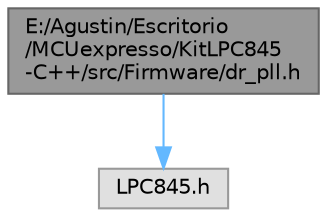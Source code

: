 digraph "E:/Agustin/Escritorio/MCUexpresso/KitLPC845-C++/src/Firmware/dr_pll.h"
{
 // LATEX_PDF_SIZE
  bgcolor="transparent";
  edge [fontname=Helvetica,fontsize=10,labelfontname=Helvetica,labelfontsize=10];
  node [fontname=Helvetica,fontsize=10,shape=box,height=0.2,width=0.4];
  Node1 [id="Node000001",label="E:/Agustin/Escritorio\l/MCUexpresso/KitLPC845\l-C++/src/Firmware/dr_pll.h",height=0.2,width=0.4,color="gray40", fillcolor="grey60", style="filled", fontcolor="black",tooltip="Breve descripción del objetivo del Módulo."];
  Node1 -> Node2 [id="edge2_Node000001_Node000002",color="steelblue1",style="solid",tooltip=" "];
  Node2 [id="Node000002",label="LPC845.h",height=0.2,width=0.4,color="grey60", fillcolor="#E0E0E0", style="filled",tooltip=" "];
}
